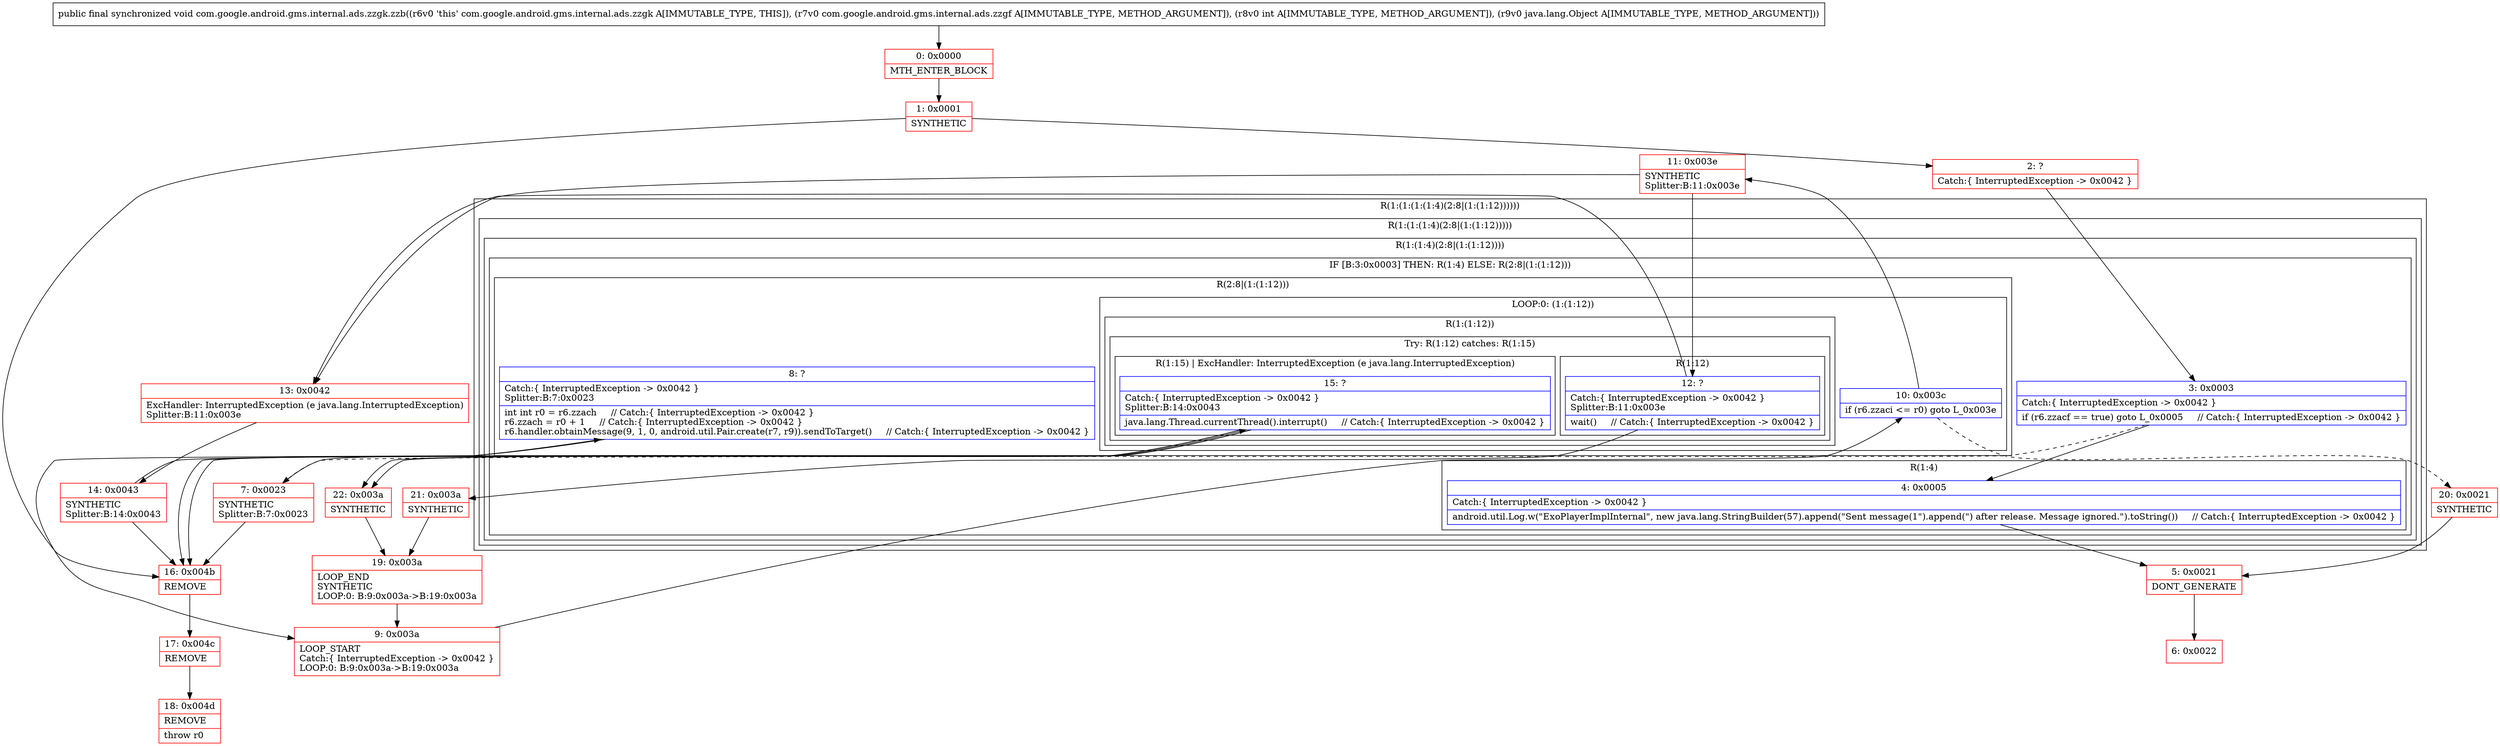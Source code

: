 digraph "CFG forcom.google.android.gms.internal.ads.zzgk.zzb(Lcom\/google\/android\/gms\/internal\/ads\/zzgf;ILjava\/lang\/Object;)V" {
subgraph cluster_Region_479953289 {
label = "R(1:(1:(1:(1:4)(2:8|(1:(1:12))))))";
node [shape=record,color=blue];
subgraph cluster_Region_1403405190 {
label = "R(1:(1:(1:4)(2:8|(1:(1:12)))))";
node [shape=record,color=blue];
subgraph cluster_Region_1848355399 {
label = "R(1:(1:4)(2:8|(1:(1:12))))";
node [shape=record,color=blue];
subgraph cluster_IfRegion_368838161 {
label = "IF [B:3:0x0003] THEN: R(1:4) ELSE: R(2:8|(1:(1:12)))";
node [shape=record,color=blue];
Node_3 [shape=record,label="{3\:\ 0x0003|Catch:\{ InterruptedException \-\> 0x0042 \}\l|if (r6.zzacf == true) goto L_0x0005     \/\/ Catch:\{ InterruptedException \-\> 0x0042 \}\l}"];
subgraph cluster_Region_1428900590 {
label = "R(1:4)";
node [shape=record,color=blue];
Node_4 [shape=record,label="{4\:\ 0x0005|Catch:\{ InterruptedException \-\> 0x0042 \}\l|android.util.Log.w(\"ExoPlayerImplInternal\", new java.lang.StringBuilder(57).append(\"Sent message(1\").append(\") after release. Message ignored.\").toString())     \/\/ Catch:\{ InterruptedException \-\> 0x0042 \}\l}"];
}
subgraph cluster_Region_2053256432 {
label = "R(2:8|(1:(1:12)))";
node [shape=record,color=blue];
Node_8 [shape=record,label="{8\:\ ?|Catch:\{ InterruptedException \-\> 0x0042 \}\lSplitter:B:7:0x0023\l|int int r0 = r6.zzach     \/\/ Catch:\{ InterruptedException \-\> 0x0042 \}\lr6.zzach = r0 + 1     \/\/ Catch:\{ InterruptedException \-\> 0x0042 \}\lr6.handler.obtainMessage(9, 1, 0, android.util.Pair.create(r7, r9)).sendToTarget()     \/\/ Catch:\{ InterruptedException \-\> 0x0042 \}\l}"];
subgraph cluster_LoopRegion_603914280 {
label = "LOOP:0: (1:(1:12))";
node [shape=record,color=blue];
Node_10 [shape=record,label="{10\:\ 0x003c|if (r6.zzaci \<= r0) goto L_0x003e\l}"];
subgraph cluster_Region_888183230 {
label = "R(1:(1:12))";
node [shape=record,color=blue];
subgraph cluster_TryCatchRegion_129656053 {
label = "Try: R(1:12) catches: R(1:15)";
node [shape=record,color=blue];
subgraph cluster_Region_1912813213 {
label = "R(1:12)";
node [shape=record,color=blue];
Node_12 [shape=record,label="{12\:\ ?|Catch:\{ InterruptedException \-\> 0x0042 \}\lSplitter:B:11:0x003e\l|wait()     \/\/ Catch:\{ InterruptedException \-\> 0x0042 \}\l}"];
}
subgraph cluster_Region_2112908809 {
label = "R(1:15) | ExcHandler: InterruptedException (e java.lang.InterruptedException)\l";
node [shape=record,color=blue];
Node_15 [shape=record,label="{15\:\ ?|Catch:\{ InterruptedException \-\> 0x0042 \}\lSplitter:B:14:0x0043\l|java.lang.Thread.currentThread().interrupt()     \/\/ Catch:\{ InterruptedException \-\> 0x0042 \}\l}"];
}
}
}
}
}
}
}
}
}
subgraph cluster_Region_2112908809 {
label = "R(1:15) | ExcHandler: InterruptedException (e java.lang.InterruptedException)\l";
node [shape=record,color=blue];
Node_15 [shape=record,label="{15\:\ ?|Catch:\{ InterruptedException \-\> 0x0042 \}\lSplitter:B:14:0x0043\l|java.lang.Thread.currentThread().interrupt()     \/\/ Catch:\{ InterruptedException \-\> 0x0042 \}\l}"];
}
Node_0 [shape=record,color=red,label="{0\:\ 0x0000|MTH_ENTER_BLOCK\l}"];
Node_1 [shape=record,color=red,label="{1\:\ 0x0001|SYNTHETIC\l}"];
Node_2 [shape=record,color=red,label="{2\:\ ?|Catch:\{ InterruptedException \-\> 0x0042 \}\l}"];
Node_5 [shape=record,color=red,label="{5\:\ 0x0021|DONT_GENERATE\l}"];
Node_6 [shape=record,color=red,label="{6\:\ 0x0022}"];
Node_7 [shape=record,color=red,label="{7\:\ 0x0023|SYNTHETIC\lSplitter:B:7:0x0023\l}"];
Node_9 [shape=record,color=red,label="{9\:\ 0x003a|LOOP_START\lCatch:\{ InterruptedException \-\> 0x0042 \}\lLOOP:0: B:9:0x003a\-\>B:19:0x003a\l}"];
Node_11 [shape=record,color=red,label="{11\:\ 0x003e|SYNTHETIC\lSplitter:B:11:0x003e\l}"];
Node_13 [shape=record,color=red,label="{13\:\ 0x0042|ExcHandler: InterruptedException (e java.lang.InterruptedException)\lSplitter:B:11:0x003e\l}"];
Node_14 [shape=record,color=red,label="{14\:\ 0x0043|SYNTHETIC\lSplitter:B:14:0x0043\l}"];
Node_16 [shape=record,color=red,label="{16\:\ 0x004b|REMOVE\l}"];
Node_17 [shape=record,color=red,label="{17\:\ 0x004c|REMOVE\l}"];
Node_18 [shape=record,color=red,label="{18\:\ 0x004d|REMOVE\l|throw r0\l}"];
Node_19 [shape=record,color=red,label="{19\:\ 0x003a|LOOP_END\lSYNTHETIC\lLOOP:0: B:9:0x003a\-\>B:19:0x003a\l}"];
Node_20 [shape=record,color=red,label="{20\:\ 0x0021|SYNTHETIC\l}"];
Node_21 [shape=record,color=red,label="{21\:\ 0x003a|SYNTHETIC\l}"];
Node_22 [shape=record,color=red,label="{22\:\ 0x003a|SYNTHETIC\l}"];
MethodNode[shape=record,label="{public final synchronized void com.google.android.gms.internal.ads.zzgk.zzb((r6v0 'this' com.google.android.gms.internal.ads.zzgk A[IMMUTABLE_TYPE, THIS]), (r7v0 com.google.android.gms.internal.ads.zzgf A[IMMUTABLE_TYPE, METHOD_ARGUMENT]), (r8v0 int A[IMMUTABLE_TYPE, METHOD_ARGUMENT]), (r9v0 java.lang.Object A[IMMUTABLE_TYPE, METHOD_ARGUMENT])) }"];
MethodNode -> Node_0;
Node_3 -> Node_4;
Node_3 -> Node_7[style=dashed];
Node_4 -> Node_5;
Node_8 -> Node_9;
Node_10 -> Node_11;
Node_10 -> Node_20[style=dashed];
Node_12 -> Node_13;
Node_12 -> Node_21;
Node_15 -> Node_16;
Node_15 -> Node_22;
Node_15 -> Node_16;
Node_15 -> Node_22;
Node_0 -> Node_1;
Node_1 -> Node_2;
Node_1 -> Node_16;
Node_2 -> Node_3;
Node_5 -> Node_6;
Node_7 -> Node_8;
Node_7 -> Node_16;
Node_9 -> Node_10;
Node_11 -> Node_12;
Node_11 -> Node_13;
Node_13 -> Node_14;
Node_14 -> Node_15;
Node_14 -> Node_16;
Node_16 -> Node_17;
Node_17 -> Node_18;
Node_19 -> Node_9;
Node_20 -> Node_5;
Node_21 -> Node_19;
Node_22 -> Node_19;
}

